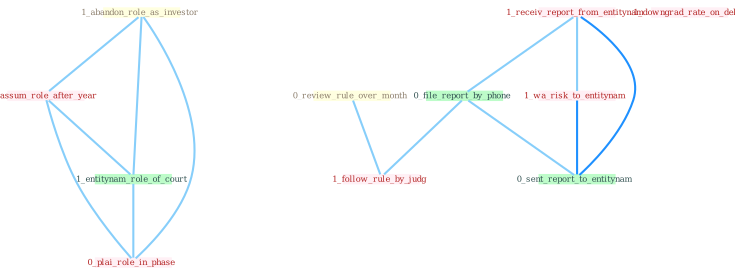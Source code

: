 Graph G{ 
    node
    [shape=polygon,style=filled,width=.5,height=.06,color="#BDFCC9",fixedsize=true,fontsize=4,
    fontcolor="#2f4f4f"];
    {node
    [color="#ffffe0", fontcolor="#8b7d6b"] "1_abandon_role_as_investor " "0_review_rule_over_month "}
{node [color="#fff0f5", fontcolor="#b22222"] "1_receiv_report_from_entitynam " "0_assum_role_after_year " "1_downgrad_rate_on_debt " "1_follow_rule_by_judg " "1_wa_risk_to_entitynam " "0_plai_role_in_phase "}
edge [color="#B0E2FF"];

	"1_abandon_role_as_investor " -- "0_assum_role_after_year " [w="1", color="#87cefa" ];
	"1_abandon_role_as_investor " -- "1_entitynam_role_of_court " [w="1", color="#87cefa" ];
	"1_abandon_role_as_investor " -- "0_plai_role_in_phase " [w="1", color="#87cefa" ];
	"0_review_rule_over_month " -- "1_follow_rule_by_judg " [w="1", color="#87cefa" ];
	"1_receiv_report_from_entitynam " -- "0_file_report_by_phone " [w="1", color="#87cefa" ];
	"1_receiv_report_from_entitynam " -- "1_wa_risk_to_entitynam " [w="1", color="#87cefa" ];
	"1_receiv_report_from_entitynam " -- "0_sent_report_to_entitynam " [w="2", color="#1e90ff" , len=0.8];
	"0_assum_role_after_year " -- "1_entitynam_role_of_court " [w="1", color="#87cefa" ];
	"0_assum_role_after_year " -- "0_plai_role_in_phase " [w="1", color="#87cefa" ];
	"1_entitynam_role_of_court " -- "0_plai_role_in_phase " [w="1", color="#87cefa" ];
	"0_file_report_by_phone " -- "1_follow_rule_by_judg " [w="1", color="#87cefa" ];
	"0_file_report_by_phone " -- "0_sent_report_to_entitynam " [w="1", color="#87cefa" ];
	"1_wa_risk_to_entitynam " -- "0_sent_report_to_entitynam " [w="2", color="#1e90ff" , len=0.8];
}